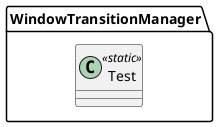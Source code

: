 
@startuml WindowTransition
package WindowTransitionManager {
    class Test<<static>> {

    }
}
/'
package GameManager {

    class GameManager {
        + Turn : int
        + CurrentBehaviorPlatoon : Platoon
        + Allies : List<Platoon>
        + Enemies : List<Platoon>
        + Initialize() : void
        - GetParam()
        - CheckSpeed(Platoon)
        - PlatoonSpeedCalcurate() : void
        - OnChangedSituation()
        - ShowResultText()
    }
}

package Param {
    '兵種
    enum WeaponryType {
        Infantry
        Bowman
        Cavalry
    }

    '兵種適正
    enum AptitudeType {
        A
        B
        C
    }

    '所属
    enum BelongType {
        Enemy
        Friend
    }

    '小隊
    class Platoon {
        + WarPlatoonId : int
        + Belong : BelongType
        + Soldiers : int
        + Weaponry : WeaponryType
        + Aptitude : AptitudeType
        + LeaderParam : LeaderParam
        + Speed : int
        + PlatoonCommand : void
    }

    class PlatoonCommand {
        + Attack()
        + Defence()
        + Technique()
        + Escape()
    }

    GameManager o-- Platoon
    Platoon o-- WeaponryType
    Platoon o-- AptitudeType
    Platoon o-- BelongType
    Platoon o-- PlatoonCommand
}

package Calculator {
    class PlatoonSpeedCalculator {
        +{static} SpeedCalculate(this Platoon,WaponryType,Aptitude,LeaderParam) : int
    }

    class DamageCalculator {
        +{static} DamageCalculate(this Platoon,Platoon) : Damage
    }

    class Damage {
        + AttackPlatoonId : int
        + DefencePlatoonId : int
        + DamageValue : int
    }

    GameManager ..> DamageCalculator
    GameManager ..> PlatoonSpeedCalculator
}

package Common {
    enum BattleColor {
        Normal
        Orange
    }
}


package UI {

    class WarInfoView {
        + TurnText
    }

    class PlatoonView {
        + Shake(ShakeType)
        + SetColor(BattleColor)
    }

    enum ShakeType {
        Weak
        Normal
        Strong
    }

    class CommandView {
        + AttackButton
        + DefenctButton
        + Technique
        + Escape
    }

    class ResultTextCreator {
        Create() : string
    }

    class ResultTextView {

    }

    PlatoonView --o GameManager
    WarInfoView --o GameManager
    CommandView --o GameManager
    ResultTextView --o GameManager
    PlatoonView ..> ShakeType
    PlatoonView .> BattleColor
    ResultTextCreator <.. ResultTextView
}
'/
@enduml